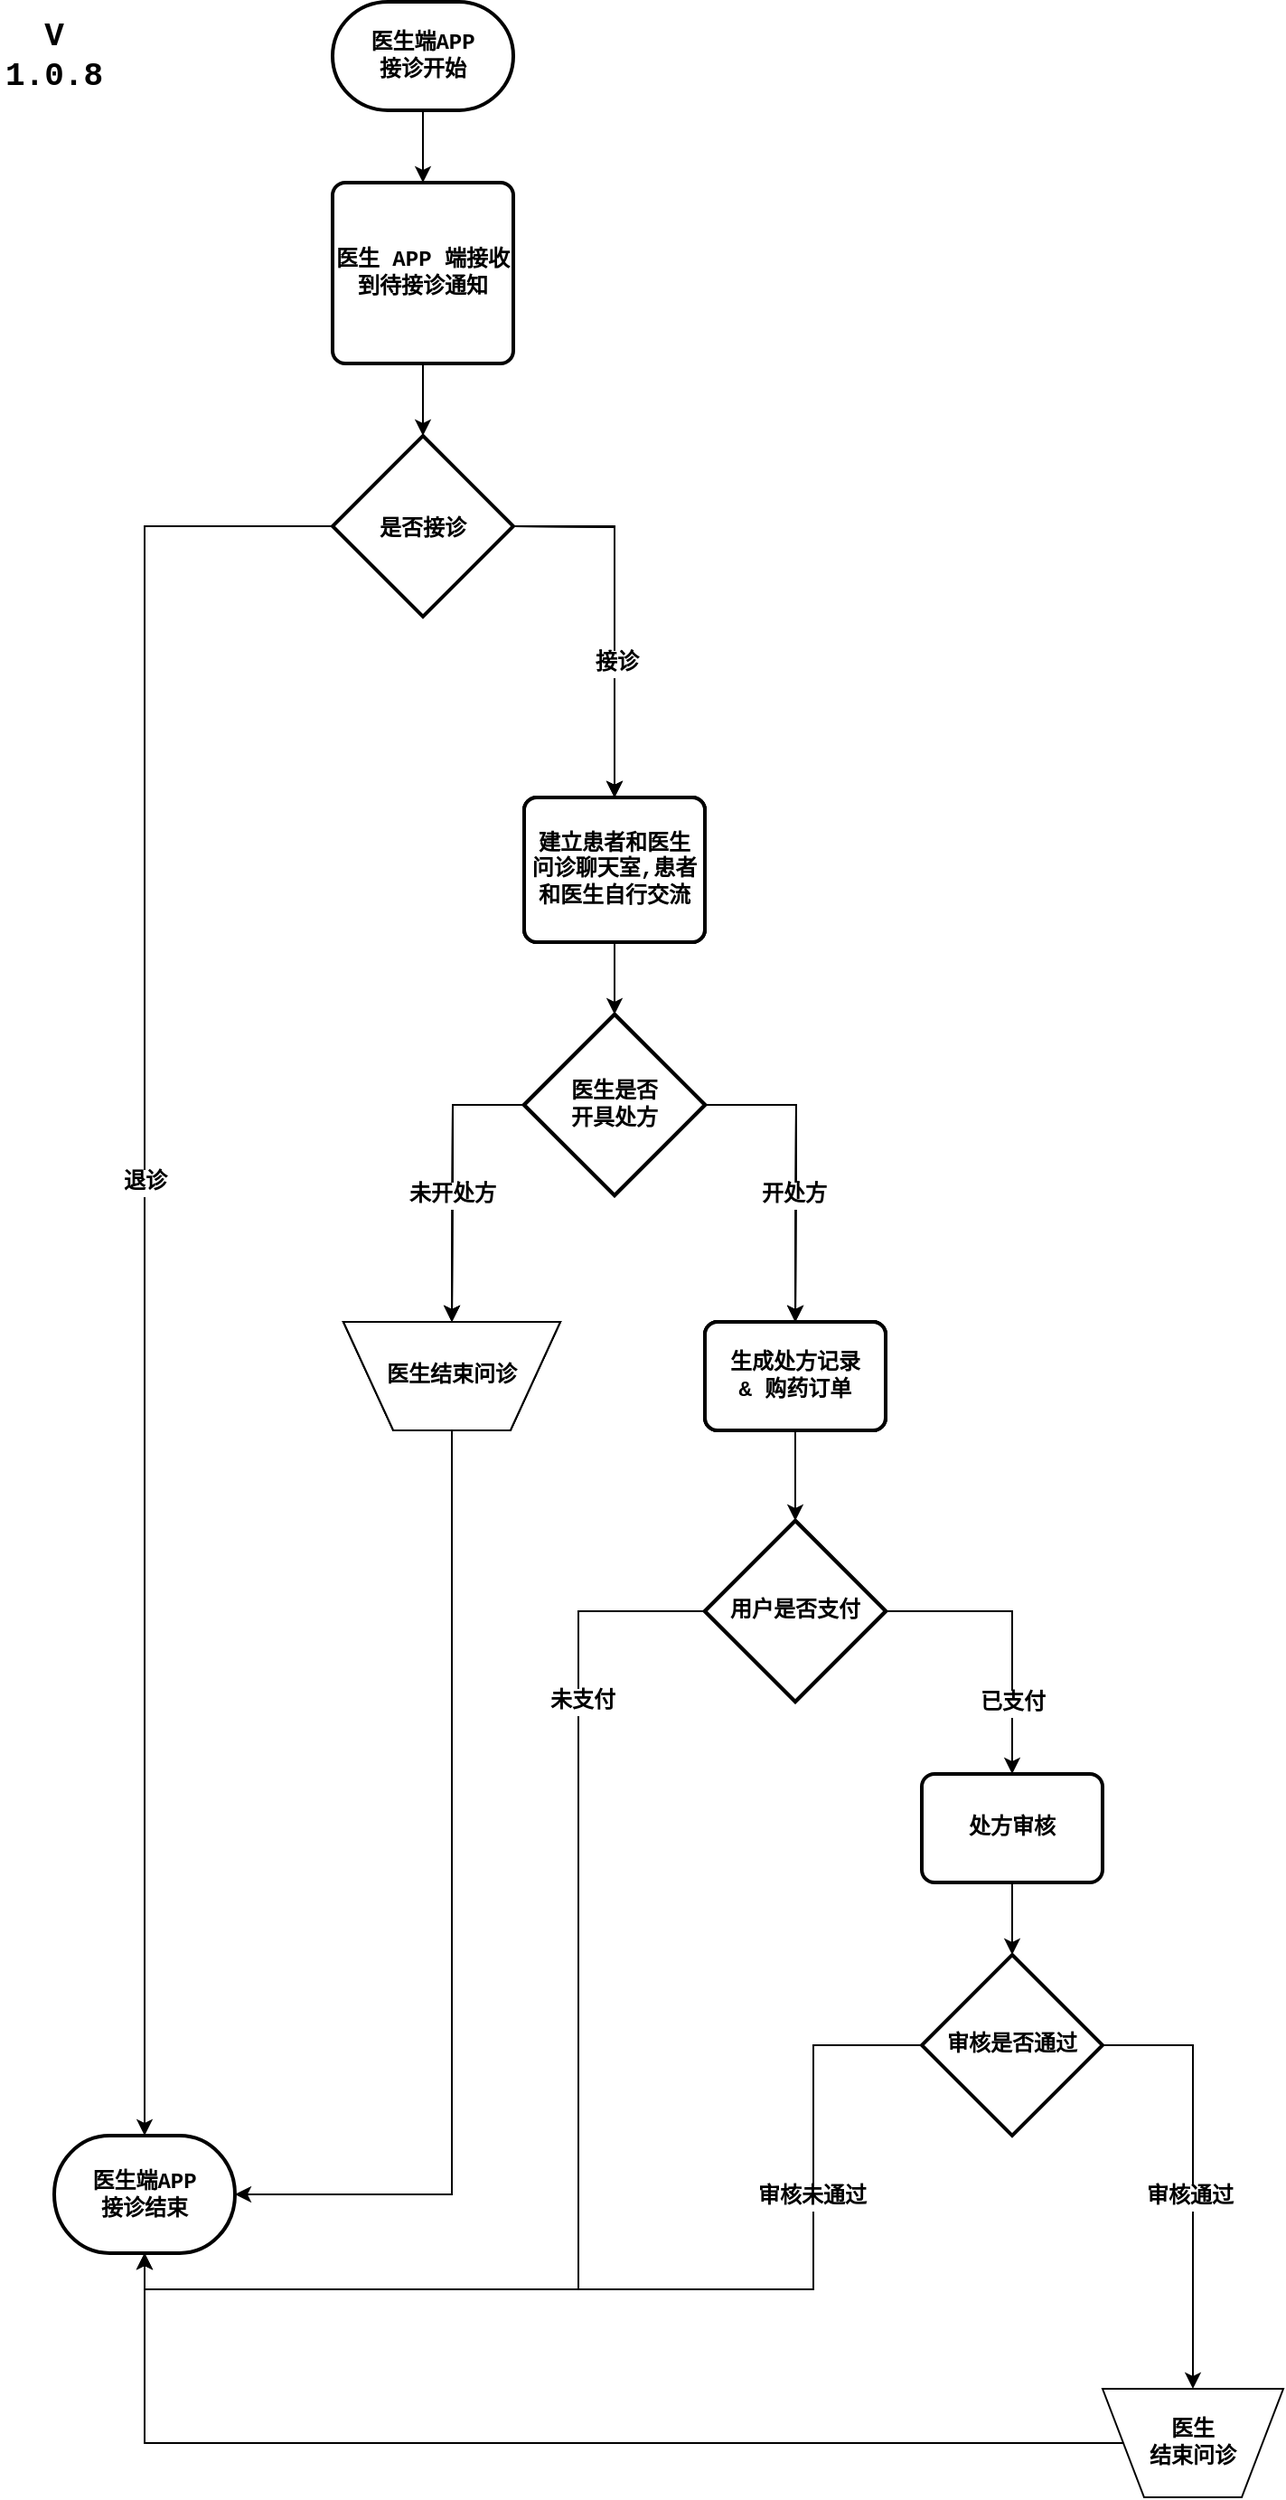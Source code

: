 <mxfile version="20.1.3" type="github">
  <diagram id="C5RBs43oDa-KdzZeNtuy" name="Page-1">
    <mxGraphModel dx="1422" dy="762" grid="1" gridSize="10" guides="1" tooltips="1" connect="1" arrows="1" fold="1" page="1" pageScale="1" pageWidth="827" pageHeight="1169" math="0" shadow="0">
      <root>
        <mxCell id="WIyWlLk6GJQsqaUBKTNV-0" />
        <mxCell id="WIyWlLk6GJQsqaUBKTNV-1" parent="WIyWlLk6GJQsqaUBKTNV-0" />
        <mxCell id="9-fcuSObMXvT9uvJyMpB-5" style="edgeStyle=orthogonalEdgeStyle;rounded=0;orthogonalLoop=1;jettySize=auto;html=1;exitX=0.5;exitY=1;exitDx=0;exitDy=0;exitPerimeter=0;fontSize=18;fontFamily=Courier New;fontStyle=1" edge="1" parent="WIyWlLk6GJQsqaUBKTNV-1" source="9-fcuSObMXvT9uvJyMpB-0" target="9-fcuSObMXvT9uvJyMpB-1">
          <mxGeometry relative="1" as="geometry" />
        </mxCell>
        <mxCell id="9-fcuSObMXvT9uvJyMpB-0" value="医生端APP&lt;br&gt;接诊开始" style="strokeWidth=2;html=1;shape=mxgraph.flowchart.terminator;whiteSpace=wrap;fontFamily=Courier New;fontStyle=1" vertex="1" parent="WIyWlLk6GJQsqaUBKTNV-1">
          <mxGeometry x="364" y="60" width="100" height="60" as="geometry" />
        </mxCell>
        <mxCell id="9-fcuSObMXvT9uvJyMpB-7" style="edgeStyle=orthogonalEdgeStyle;rounded=0;orthogonalLoop=1;jettySize=auto;html=1;exitX=0.5;exitY=1;exitDx=0;exitDy=0;fontSize=12;fontFamily=Courier New;fontStyle=1" edge="1" parent="WIyWlLk6GJQsqaUBKTNV-1" source="9-fcuSObMXvT9uvJyMpB-1" target="9-fcuSObMXvT9uvJyMpB-6">
          <mxGeometry relative="1" as="geometry" />
        </mxCell>
        <mxCell id="9-fcuSObMXvT9uvJyMpB-1" value="医生 APP 端接收到待接诊通知" style="rounded=1;whiteSpace=wrap;html=1;absoluteArcSize=1;arcSize=14;strokeWidth=2;fontFamily=Courier New;fontStyle=1" vertex="1" parent="WIyWlLk6GJQsqaUBKTNV-1">
          <mxGeometry x="364" y="160" width="100" height="100" as="geometry" />
        </mxCell>
        <mxCell id="9-fcuSObMXvT9uvJyMpB-3" value="&lt;font style=&quot;font-size: 18px;&quot;&gt;V 1.0.8&lt;/font&gt;" style="text;html=1;strokeColor=none;fillColor=none;align=center;verticalAlign=middle;whiteSpace=wrap;rounded=0;fontFamily=Courier New;fontStyle=1" vertex="1" parent="WIyWlLk6GJQsqaUBKTNV-1">
          <mxGeometry x="180" y="75" width="60" height="30" as="geometry" />
        </mxCell>
        <mxCell id="9-fcuSObMXvT9uvJyMpB-8" value="退诊" style="edgeStyle=orthogonalEdgeStyle;rounded=0;orthogonalLoop=1;jettySize=auto;html=1;fontSize=12;entryX=0.5;entryY=0;entryDx=0;entryDy=0;entryPerimeter=0;fontFamily=Courier New;fontStyle=1" edge="1" parent="WIyWlLk6GJQsqaUBKTNV-1" source="9-fcuSObMXvT9uvJyMpB-6" target="9-fcuSObMXvT9uvJyMpB-9">
          <mxGeometry x="-0.06" relative="1" as="geometry">
            <mxPoint x="310" y="490" as="targetPoint" />
            <Array as="points">
              <mxPoint x="260" y="350" />
            </Array>
            <mxPoint as="offset" />
          </mxGeometry>
        </mxCell>
        <mxCell id="9-fcuSObMXvT9uvJyMpB-10" style="edgeStyle=orthogonalEdgeStyle;rounded=0;orthogonalLoop=1;jettySize=auto;html=1;fontSize=12;entryX=0.5;entryY=0;entryDx=0;entryDy=0;fontFamily=Courier New;fontStyle=1" edge="1" parent="WIyWlLk6GJQsqaUBKTNV-1" source="9-fcuSObMXvT9uvJyMpB-6" target="9-fcuSObMXvT9uvJyMpB-12">
          <mxGeometry relative="1" as="geometry">
            <mxPoint x="520" y="490" as="targetPoint" />
          </mxGeometry>
        </mxCell>
        <mxCell id="9-fcuSObMXvT9uvJyMpB-11" value="接诊" style="edgeLabel;html=1;align=center;verticalAlign=middle;resizable=0;points=[];fontSize=12;fontFamily=Courier New;fontStyle=1" vertex="1" connectable="0" parent="9-fcuSObMXvT9uvJyMpB-10">
          <mxGeometry x="0.112" y="1" relative="1" as="geometry">
            <mxPoint y="17" as="offset" />
          </mxGeometry>
        </mxCell>
        <mxCell id="9-fcuSObMXvT9uvJyMpB-6" value="&lt;font style=&quot;font-size: 12px;&quot;&gt;是否接诊&lt;/font&gt;" style="strokeWidth=2;html=1;shape=mxgraph.flowchart.decision;whiteSpace=wrap;fontSize=18;fontFamily=Courier New;fontStyle=1" vertex="1" parent="WIyWlLk6GJQsqaUBKTNV-1">
          <mxGeometry x="364" y="300" width="100" height="100" as="geometry" />
        </mxCell>
        <mxCell id="9-fcuSObMXvT9uvJyMpB-9" value="医生端APP&lt;br&gt;接诊结束" style="strokeWidth=2;html=1;shape=mxgraph.flowchart.terminator;whiteSpace=wrap;fontFamily=Courier New;fontStyle=1" vertex="1" parent="WIyWlLk6GJQsqaUBKTNV-1">
          <mxGeometry x="210" y="1240" width="100" height="65" as="geometry" />
        </mxCell>
        <mxCell id="9-fcuSObMXvT9uvJyMpB-14" style="edgeStyle=orthogonalEdgeStyle;rounded=0;orthogonalLoop=1;jettySize=auto;html=1;exitX=0.5;exitY=1;exitDx=0;exitDy=0;entryX=0.5;entryY=0;entryDx=0;entryDy=0;entryPerimeter=0;fontSize=12;fontFamily=Courier New;fontStyle=1" edge="1" parent="WIyWlLk6GJQsqaUBKTNV-1" source="9-fcuSObMXvT9uvJyMpB-12" target="9-fcuSObMXvT9uvJyMpB-13">
          <mxGeometry relative="1" as="geometry" />
        </mxCell>
        <mxCell id="9-fcuSObMXvT9uvJyMpB-12" value="建立患者和医生&lt;br&gt;问诊聊天室,患者和医生自行交流" style="rounded=1;whiteSpace=wrap;html=1;absoluteArcSize=1;arcSize=14;strokeWidth=2;fontSize=12;fontFamily=Courier New;fontStyle=1" vertex="1" parent="WIyWlLk6GJQsqaUBKTNV-1">
          <mxGeometry x="470" y="500" width="100" height="80" as="geometry" />
        </mxCell>
        <mxCell id="9-fcuSObMXvT9uvJyMpB-15" style="edgeStyle=orthogonalEdgeStyle;rounded=0;orthogonalLoop=1;jettySize=auto;html=1;fontSize=12;fontFamily=Courier New;fontStyle=1" edge="1" parent="WIyWlLk6GJQsqaUBKTNV-1" source="9-fcuSObMXvT9uvJyMpB-13">
          <mxGeometry relative="1" as="geometry">
            <mxPoint x="430" y="790" as="targetPoint" />
          </mxGeometry>
        </mxCell>
        <mxCell id="9-fcuSObMXvT9uvJyMpB-16" value="未开处方" style="edgeLabel;html=1;align=center;verticalAlign=middle;resizable=0;points=[];fontSize=12;fontFamily=Courier New;fontStyle=1" vertex="1" connectable="0" parent="9-fcuSObMXvT9uvJyMpB-15">
          <mxGeometry x="0.113" y="-1" relative="1" as="geometry">
            <mxPoint as="offset" />
          </mxGeometry>
        </mxCell>
        <mxCell id="9-fcuSObMXvT9uvJyMpB-24" style="edgeStyle=orthogonalEdgeStyle;rounded=0;orthogonalLoop=1;jettySize=auto;html=1;fontSize=12;fontFamily=Courier New;fontStyle=1" edge="1" parent="WIyWlLk6GJQsqaUBKTNV-1" source="9-fcuSObMXvT9uvJyMpB-13">
          <mxGeometry relative="1" as="geometry">
            <mxPoint x="620" y="790" as="targetPoint" />
          </mxGeometry>
        </mxCell>
        <mxCell id="9-fcuSObMXvT9uvJyMpB-25" value="开处方" style="edgeLabel;html=1;align=center;verticalAlign=middle;resizable=0;points=[];fontSize=12;fontFamily=Courier New;fontStyle=1" vertex="1" connectable="0" parent="9-fcuSObMXvT9uvJyMpB-24">
          <mxGeometry x="0.094" y="-2" relative="1" as="geometry">
            <mxPoint y="7" as="offset" />
          </mxGeometry>
        </mxCell>
        <mxCell id="9-fcuSObMXvT9uvJyMpB-13" value="医生是否&lt;br&gt;开具处方" style="strokeWidth=2;html=1;shape=mxgraph.flowchart.decision;whiteSpace=wrap;fontSize=12;fontFamily=Courier New;fontStyle=1" vertex="1" parent="WIyWlLk6GJQsqaUBKTNV-1">
          <mxGeometry x="470" y="620" width="100" height="100" as="geometry" />
        </mxCell>
        <mxCell id="9-fcuSObMXvT9uvJyMpB-23" style="edgeStyle=orthogonalEdgeStyle;rounded=0;orthogonalLoop=1;jettySize=auto;html=1;entryX=1;entryY=0.5;entryDx=0;entryDy=0;entryPerimeter=0;fontSize=12;exitX=0.5;exitY=1;exitDx=0;exitDy=0;fontFamily=Courier New;fontStyle=1" edge="1" parent="WIyWlLk6GJQsqaUBKTNV-1" source="9-fcuSObMXvT9uvJyMpB-17" target="9-fcuSObMXvT9uvJyMpB-9">
          <mxGeometry relative="1" as="geometry" />
        </mxCell>
        <mxCell id="9-fcuSObMXvT9uvJyMpB-17" value="医生结束问诊" style="verticalLabelPosition=middle;verticalAlign=middle;html=1;shape=trapezoid;perimeter=trapezoidPerimeter;whiteSpace=wrap;size=0.23;arcSize=10;flipV=1;labelPosition=center;align=center;fontSize=12;fontFamily=Courier New;fontStyle=1" vertex="1" parent="WIyWlLk6GJQsqaUBKTNV-1">
          <mxGeometry x="370" y="790" width="120" height="60" as="geometry" />
        </mxCell>
        <mxCell id="9-fcuSObMXvT9uvJyMpB-35" style="edgeStyle=orthogonalEdgeStyle;rounded=0;orthogonalLoop=1;jettySize=auto;html=1;fontSize=12;fontFamily=Courier New;fontStyle=1" edge="1" parent="WIyWlLk6GJQsqaUBKTNV-1" source="9-fcuSObMXvT9uvJyMpB-26" target="9-fcuSObMXvT9uvJyMpB-34">
          <mxGeometry relative="1" as="geometry" />
        </mxCell>
        <mxCell id="9-fcuSObMXvT9uvJyMpB-26" value="生成处方记录&lt;br&gt;&amp;amp; 购药订单" style="rounded=1;whiteSpace=wrap;html=1;absoluteArcSize=1;arcSize=14;strokeWidth=2;fontSize=12;fontFamily=Courier New;fontStyle=1" vertex="1" parent="WIyWlLk6GJQsqaUBKTNV-1">
          <mxGeometry x="570" y="790" width="100" height="60" as="geometry" />
        </mxCell>
        <mxCell id="9-fcuSObMXvT9uvJyMpB-32" style="edgeStyle=orthogonalEdgeStyle;rounded=0;orthogonalLoop=1;jettySize=auto;html=1;exitX=0.5;exitY=1;exitDx=0;exitDy=0;entryX=0.5;entryY=0;entryDx=0;entryDy=0;entryPerimeter=0;fontSize=12;fontFamily=Courier New;fontStyle=1" edge="1" parent="WIyWlLk6GJQsqaUBKTNV-1" source="9-fcuSObMXvT9uvJyMpB-29" target="9-fcuSObMXvT9uvJyMpB-31">
          <mxGeometry relative="1" as="geometry" />
        </mxCell>
        <mxCell id="9-fcuSObMXvT9uvJyMpB-29" value="处方审核" style="rounded=1;whiteSpace=wrap;html=1;absoluteArcSize=1;arcSize=14;strokeWidth=2;fontSize=12;fontFamily=Courier New;fontStyle=1" vertex="1" parent="WIyWlLk6GJQsqaUBKTNV-1">
          <mxGeometry x="690" y="1040" width="100" height="60" as="geometry" />
        </mxCell>
        <mxCell id="9-fcuSObMXvT9uvJyMpB-41" style="edgeStyle=orthogonalEdgeStyle;rounded=0;orthogonalLoop=1;jettySize=auto;html=1;entryX=0.5;entryY=1;entryDx=0;entryDy=0;entryPerimeter=0;fontSize=12;fontFamily=Courier New;fontStyle=1" edge="1" parent="WIyWlLk6GJQsqaUBKTNV-1" source="9-fcuSObMXvT9uvJyMpB-31" target="9-fcuSObMXvT9uvJyMpB-9">
          <mxGeometry relative="1" as="geometry">
            <Array as="points">
              <mxPoint x="630" y="1190" />
              <mxPoint x="630" y="1325" />
              <mxPoint x="260" y="1325" />
            </Array>
          </mxGeometry>
        </mxCell>
        <mxCell id="9-fcuSObMXvT9uvJyMpB-42" value="审核未通过" style="edgeLabel;html=1;align=center;verticalAlign=middle;resizable=0;points=[];fontSize=12;fontFamily=Courier New;fontStyle=1" vertex="1" connectable="0" parent="9-fcuSObMXvT9uvJyMpB-41">
          <mxGeometry x="-0.51" y="-1" relative="1" as="geometry">
            <mxPoint as="offset" />
          </mxGeometry>
        </mxCell>
        <mxCell id="9-fcuSObMXvT9uvJyMpB-43" style="edgeStyle=orthogonalEdgeStyle;rounded=0;orthogonalLoop=1;jettySize=auto;html=1;fontSize=12;fontFamily=Courier New;fontStyle=1" edge="1" parent="WIyWlLk6GJQsqaUBKTNV-1" source="9-fcuSObMXvT9uvJyMpB-31">
          <mxGeometry relative="1" as="geometry">
            <mxPoint x="840" y="1380" as="targetPoint" />
            <Array as="points">
              <mxPoint x="840" y="1190" />
            </Array>
          </mxGeometry>
        </mxCell>
        <mxCell id="9-fcuSObMXvT9uvJyMpB-44" value="审核通过" style="edgeLabel;html=1;align=center;verticalAlign=middle;resizable=0;points=[];fontSize=12;fontFamily=Courier New;fontStyle=1" vertex="1" connectable="0" parent="9-fcuSObMXvT9uvJyMpB-43">
          <mxGeometry x="0.096" y="-2" relative="1" as="geometry">
            <mxPoint y="2" as="offset" />
          </mxGeometry>
        </mxCell>
        <mxCell id="9-fcuSObMXvT9uvJyMpB-31" value="审核是否通过" style="strokeWidth=2;html=1;shape=mxgraph.flowchart.decision;whiteSpace=wrap;fontSize=12;fontFamily=Courier New;fontStyle=1" vertex="1" parent="WIyWlLk6GJQsqaUBKTNV-1">
          <mxGeometry x="690" y="1140" width="100" height="100" as="geometry" />
        </mxCell>
        <mxCell id="9-fcuSObMXvT9uvJyMpB-36" style="edgeStyle=orthogonalEdgeStyle;rounded=0;orthogonalLoop=1;jettySize=auto;html=1;entryX=0.5;entryY=1;entryDx=0;entryDy=0;entryPerimeter=0;fontSize=12;fontFamily=Courier New;fontStyle=1" edge="1" parent="WIyWlLk6GJQsqaUBKTNV-1" source="9-fcuSObMXvT9uvJyMpB-34" target="9-fcuSObMXvT9uvJyMpB-9">
          <mxGeometry relative="1" as="geometry">
            <Array as="points">
              <mxPoint x="500" y="950" />
              <mxPoint x="500" y="1325" />
              <mxPoint x="260" y="1325" />
            </Array>
          </mxGeometry>
        </mxCell>
        <mxCell id="9-fcuSObMXvT9uvJyMpB-39" value="未支付" style="edgeLabel;html=1;align=center;verticalAlign=middle;resizable=0;points=[];fontSize=12;fontFamily=Courier New;fontStyle=1" vertex="1" connectable="0" parent="9-fcuSObMXvT9uvJyMpB-36">
          <mxGeometry x="-0.158" y="2" relative="1" as="geometry">
            <mxPoint y="-177" as="offset" />
          </mxGeometry>
        </mxCell>
        <mxCell id="9-fcuSObMXvT9uvJyMpB-38" style="edgeStyle=orthogonalEdgeStyle;rounded=0;orthogonalLoop=1;jettySize=auto;html=1;entryX=0.5;entryY=0;entryDx=0;entryDy=0;fontSize=12;exitX=1;exitY=0.5;exitDx=0;exitDy=0;exitPerimeter=0;fontFamily=Courier New;fontStyle=1" edge="1" parent="WIyWlLk6GJQsqaUBKTNV-1" source="9-fcuSObMXvT9uvJyMpB-34" target="9-fcuSObMXvT9uvJyMpB-29">
          <mxGeometry relative="1" as="geometry">
            <mxPoint x="680" y="950" as="sourcePoint" />
          </mxGeometry>
        </mxCell>
        <mxCell id="9-fcuSObMXvT9uvJyMpB-40" value="已支付" style="edgeLabel;html=1;align=center;verticalAlign=middle;resizable=0;points=[];fontSize=12;fontFamily=Courier New;fontStyle=1" vertex="1" connectable="0" parent="9-fcuSObMXvT9uvJyMpB-38">
          <mxGeometry x="0.267" y="1" relative="1" as="geometry">
            <mxPoint x="-1" y="19" as="offset" />
          </mxGeometry>
        </mxCell>
        <mxCell id="9-fcuSObMXvT9uvJyMpB-34" value="用户是否支付" style="strokeWidth=2;html=1;shape=mxgraph.flowchart.decision;whiteSpace=wrap;fontSize=12;fontFamily=Courier New;fontStyle=1" vertex="1" parent="WIyWlLk6GJQsqaUBKTNV-1">
          <mxGeometry x="570" y="900" width="100" height="100" as="geometry" />
        </mxCell>
        <mxCell id="9-fcuSObMXvT9uvJyMpB-45" style="edgeStyle=orthogonalEdgeStyle;rounded=0;orthogonalLoop=1;jettySize=auto;html=1;fontSize=12;entryX=0.5;entryY=0;entryDx=0;entryDy=0;fontFamily=Courier New;fontStyle=1" edge="1" target="9-fcuSObMXvT9uvJyMpB-47" parent="WIyWlLk6GJQsqaUBKTNV-1">
          <mxGeometry relative="1" as="geometry">
            <mxPoint x="520" y="490" as="targetPoint" />
            <mxPoint x="464" y="350" as="sourcePoint" />
          </mxGeometry>
        </mxCell>
        <mxCell id="9-fcuSObMXvT9uvJyMpB-46" value="接诊" style="edgeLabel;html=1;align=center;verticalAlign=middle;resizable=0;points=[];fontSize=12;fontFamily=Courier New;fontStyle=1" vertex="1" connectable="0" parent="9-fcuSObMXvT9uvJyMpB-45">
          <mxGeometry x="0.112" y="1" relative="1" as="geometry">
            <mxPoint y="17" as="offset" />
          </mxGeometry>
        </mxCell>
        <mxCell id="9-fcuSObMXvT9uvJyMpB-47" value="建立患者和医生&lt;br&gt;问诊聊天室,患者和医生自行交流" style="rounded=1;whiteSpace=wrap;html=1;absoluteArcSize=1;arcSize=14;strokeWidth=2;fontSize=12;fontFamily=Courier New;fontStyle=1" vertex="1" parent="WIyWlLk6GJQsqaUBKTNV-1">
          <mxGeometry x="470" y="500" width="100" height="80" as="geometry" />
        </mxCell>
        <mxCell id="9-fcuSObMXvT9uvJyMpB-48" value="医生是否&lt;br&gt;开具处方" style="strokeWidth=2;html=1;shape=mxgraph.flowchart.decision;whiteSpace=wrap;fontSize=12;fontFamily=Courier New;fontStyle=1" vertex="1" parent="WIyWlLk6GJQsqaUBKTNV-1">
          <mxGeometry x="470" y="620" width="100" height="100" as="geometry" />
        </mxCell>
        <mxCell id="9-fcuSObMXvT9uvJyMpB-49" value="医生结束问诊" style="verticalLabelPosition=middle;verticalAlign=middle;html=1;shape=trapezoid;perimeter=trapezoidPerimeter;whiteSpace=wrap;size=0.23;arcSize=10;flipV=1;labelPosition=center;align=center;fontSize=12;fontFamily=Courier New;fontStyle=1" vertex="1" parent="WIyWlLk6GJQsqaUBKTNV-1">
          <mxGeometry x="370" y="790" width="120" height="60" as="geometry" />
        </mxCell>
        <mxCell id="9-fcuSObMXvT9uvJyMpB-50" style="edgeStyle=orthogonalEdgeStyle;rounded=0;orthogonalLoop=1;jettySize=auto;html=1;fontSize=12;fontFamily=Courier New;fontStyle=1" edge="1" source="9-fcuSObMXvT9uvJyMpB-48" parent="WIyWlLk6GJQsqaUBKTNV-1">
          <mxGeometry relative="1" as="geometry">
            <mxPoint x="430" y="790" as="targetPoint" />
          </mxGeometry>
        </mxCell>
        <mxCell id="9-fcuSObMXvT9uvJyMpB-51" value="未开处方" style="edgeLabel;html=1;align=center;verticalAlign=middle;resizable=0;points=[];fontSize=12;fontFamily=Courier New;fontStyle=1" vertex="1" connectable="0" parent="9-fcuSObMXvT9uvJyMpB-50">
          <mxGeometry x="0.113" y="-1" relative="1" as="geometry">
            <mxPoint as="offset" />
          </mxGeometry>
        </mxCell>
        <mxCell id="9-fcuSObMXvT9uvJyMpB-52" style="edgeStyle=orthogonalEdgeStyle;rounded=0;orthogonalLoop=1;jettySize=auto;html=1;fontSize=12;fontFamily=Courier New;fontStyle=1" edge="1" source="9-fcuSObMXvT9uvJyMpB-48" parent="WIyWlLk6GJQsqaUBKTNV-1">
          <mxGeometry relative="1" as="geometry">
            <mxPoint x="620" y="790" as="targetPoint" />
          </mxGeometry>
        </mxCell>
        <mxCell id="9-fcuSObMXvT9uvJyMpB-53" value="开处方" style="edgeLabel;html=1;align=center;verticalAlign=middle;resizable=0;points=[];fontSize=12;fontFamily=Courier New;fontStyle=1" vertex="1" connectable="0" parent="9-fcuSObMXvT9uvJyMpB-52">
          <mxGeometry x="0.094" y="-2" relative="1" as="geometry">
            <mxPoint y="7" as="offset" />
          </mxGeometry>
        </mxCell>
        <mxCell id="9-fcuSObMXvT9uvJyMpB-54" value="生成处方记录&lt;br&gt;&amp;amp; 购药订单" style="rounded=1;whiteSpace=wrap;html=1;absoluteArcSize=1;arcSize=14;strokeWidth=2;fontSize=12;fontFamily=Courier New;fontStyle=1" vertex="1" parent="WIyWlLk6GJQsqaUBKTNV-1">
          <mxGeometry x="570" y="790" width="100" height="60" as="geometry" />
        </mxCell>
        <mxCell id="9-fcuSObMXvT9uvJyMpB-55" value="用户是否支付" style="strokeWidth=2;html=1;shape=mxgraph.flowchart.decision;whiteSpace=wrap;fontSize=12;fontFamily=Courier New;fontStyle=1" vertex="1" parent="WIyWlLk6GJQsqaUBKTNV-1">
          <mxGeometry x="570" y="900" width="100" height="100" as="geometry" />
        </mxCell>
        <mxCell id="9-fcuSObMXvT9uvJyMpB-57" style="edgeStyle=orthogonalEdgeStyle;rounded=0;orthogonalLoop=1;jettySize=auto;html=1;fontSize=12;entryX=0.5;entryY=0;entryDx=0;entryDy=0;fontFamily=Courier New;fontStyle=1" edge="1" target="9-fcuSObMXvT9uvJyMpB-59" parent="WIyWlLk6GJQsqaUBKTNV-1">
          <mxGeometry relative="1" as="geometry">
            <mxPoint x="520" y="490" as="targetPoint" />
            <mxPoint x="464" y="350" as="sourcePoint" />
          </mxGeometry>
        </mxCell>
        <mxCell id="9-fcuSObMXvT9uvJyMpB-58" value="接诊" style="edgeLabel;html=1;align=center;verticalAlign=middle;resizable=0;points=[];fontSize=12;fontFamily=Courier New;fontStyle=1" vertex="1" connectable="0" parent="9-fcuSObMXvT9uvJyMpB-57">
          <mxGeometry x="0.112" y="1" relative="1" as="geometry">
            <mxPoint y="17" as="offset" />
          </mxGeometry>
        </mxCell>
        <mxCell id="9-fcuSObMXvT9uvJyMpB-59" value="建立患者和医生&lt;br&gt;问诊聊天室,患者和医生自行交流" style="rounded=1;whiteSpace=wrap;html=1;absoluteArcSize=1;arcSize=14;strokeWidth=2;fontSize=12;fontFamily=Courier New;fontStyle=1" vertex="1" parent="WIyWlLk6GJQsqaUBKTNV-1">
          <mxGeometry x="470" y="500" width="100" height="80" as="geometry" />
        </mxCell>
        <mxCell id="9-fcuSObMXvT9uvJyMpB-60" value="医生是否&lt;br&gt;开具处方" style="strokeWidth=2;html=1;shape=mxgraph.flowchart.decision;whiteSpace=wrap;fontSize=12;fontFamily=Courier New;fontStyle=1" vertex="1" parent="WIyWlLk6GJQsqaUBKTNV-1">
          <mxGeometry x="470" y="620" width="100" height="100" as="geometry" />
        </mxCell>
        <mxCell id="9-fcuSObMXvT9uvJyMpB-61" value="医生结束问诊" style="verticalLabelPosition=middle;verticalAlign=middle;html=1;shape=trapezoid;perimeter=trapezoidPerimeter;whiteSpace=wrap;size=0.23;arcSize=10;flipV=1;labelPosition=center;align=center;fontSize=12;fontFamily=Courier New;fontStyle=1" vertex="1" parent="WIyWlLk6GJQsqaUBKTNV-1">
          <mxGeometry x="370" y="790" width="120" height="60" as="geometry" />
        </mxCell>
        <mxCell id="9-fcuSObMXvT9uvJyMpB-62" style="edgeStyle=orthogonalEdgeStyle;rounded=0;orthogonalLoop=1;jettySize=auto;html=1;fontSize=12;fontFamily=Courier New;fontStyle=1" edge="1" source="9-fcuSObMXvT9uvJyMpB-60" parent="WIyWlLk6GJQsqaUBKTNV-1">
          <mxGeometry relative="1" as="geometry">
            <mxPoint x="430" y="790" as="targetPoint" />
          </mxGeometry>
        </mxCell>
        <mxCell id="9-fcuSObMXvT9uvJyMpB-63" value="未开处方" style="edgeLabel;html=1;align=center;verticalAlign=middle;resizable=0;points=[];fontSize=12;fontFamily=Courier New;fontStyle=1" vertex="1" connectable="0" parent="9-fcuSObMXvT9uvJyMpB-62">
          <mxGeometry x="0.113" y="-1" relative="1" as="geometry">
            <mxPoint as="offset" />
          </mxGeometry>
        </mxCell>
        <mxCell id="9-fcuSObMXvT9uvJyMpB-64" style="edgeStyle=orthogonalEdgeStyle;rounded=0;orthogonalLoop=1;jettySize=auto;html=1;fontSize=12;fontFamily=Courier New;fontStyle=1" edge="1" source="9-fcuSObMXvT9uvJyMpB-60" parent="WIyWlLk6GJQsqaUBKTNV-1">
          <mxGeometry relative="1" as="geometry">
            <mxPoint x="620" y="790" as="targetPoint" />
          </mxGeometry>
        </mxCell>
        <mxCell id="9-fcuSObMXvT9uvJyMpB-65" value="开处方" style="edgeLabel;html=1;align=center;verticalAlign=middle;resizable=0;points=[];fontSize=12;fontFamily=Courier New;fontStyle=1" vertex="1" connectable="0" parent="9-fcuSObMXvT9uvJyMpB-64">
          <mxGeometry x="0.094" y="-2" relative="1" as="geometry">
            <mxPoint y="7" as="offset" />
          </mxGeometry>
        </mxCell>
        <mxCell id="9-fcuSObMXvT9uvJyMpB-66" value="生成处方记录&lt;br&gt;&amp;amp; 购药订单" style="rounded=1;whiteSpace=wrap;html=1;absoluteArcSize=1;arcSize=14;strokeWidth=2;fontSize=12;fontFamily=Courier New;fontStyle=1" vertex="1" parent="WIyWlLk6GJQsqaUBKTNV-1">
          <mxGeometry x="570" y="790" width="100" height="60" as="geometry" />
        </mxCell>
        <mxCell id="9-fcuSObMXvT9uvJyMpB-67" value="用户是否支付" style="strokeWidth=2;html=1;shape=mxgraph.flowchart.decision;whiteSpace=wrap;fontSize=12;fontFamily=Courier New;fontStyle=1" vertex="1" parent="WIyWlLk6GJQsqaUBKTNV-1">
          <mxGeometry x="570" y="900" width="100" height="100" as="geometry" />
        </mxCell>
        <mxCell id="9-fcuSObMXvT9uvJyMpB-71" style="edgeStyle=orthogonalEdgeStyle;rounded=0;orthogonalLoop=1;jettySize=auto;html=1;entryX=0.5;entryY=1;entryDx=0;entryDy=0;entryPerimeter=0;fontSize=12;fontFamily=Courier New;fontStyle=1" edge="1" parent="WIyWlLk6GJQsqaUBKTNV-1" source="9-fcuSObMXvT9uvJyMpB-70" target="9-fcuSObMXvT9uvJyMpB-9">
          <mxGeometry relative="1" as="geometry" />
        </mxCell>
        <mxCell id="9-fcuSObMXvT9uvJyMpB-70" value="医生&lt;br&gt;结束问诊" style="verticalLabelPosition=middle;verticalAlign=middle;html=1;shape=trapezoid;perimeter=trapezoidPerimeter;whiteSpace=wrap;size=0.23;arcSize=10;flipV=1;labelPosition=center;align=center;fontSize=12;fontFamily=Courier New;fontStyle=1" vertex="1" parent="WIyWlLk6GJQsqaUBKTNV-1">
          <mxGeometry x="790" y="1380" width="100" height="60" as="geometry" />
        </mxCell>
      </root>
    </mxGraphModel>
  </diagram>
</mxfile>
